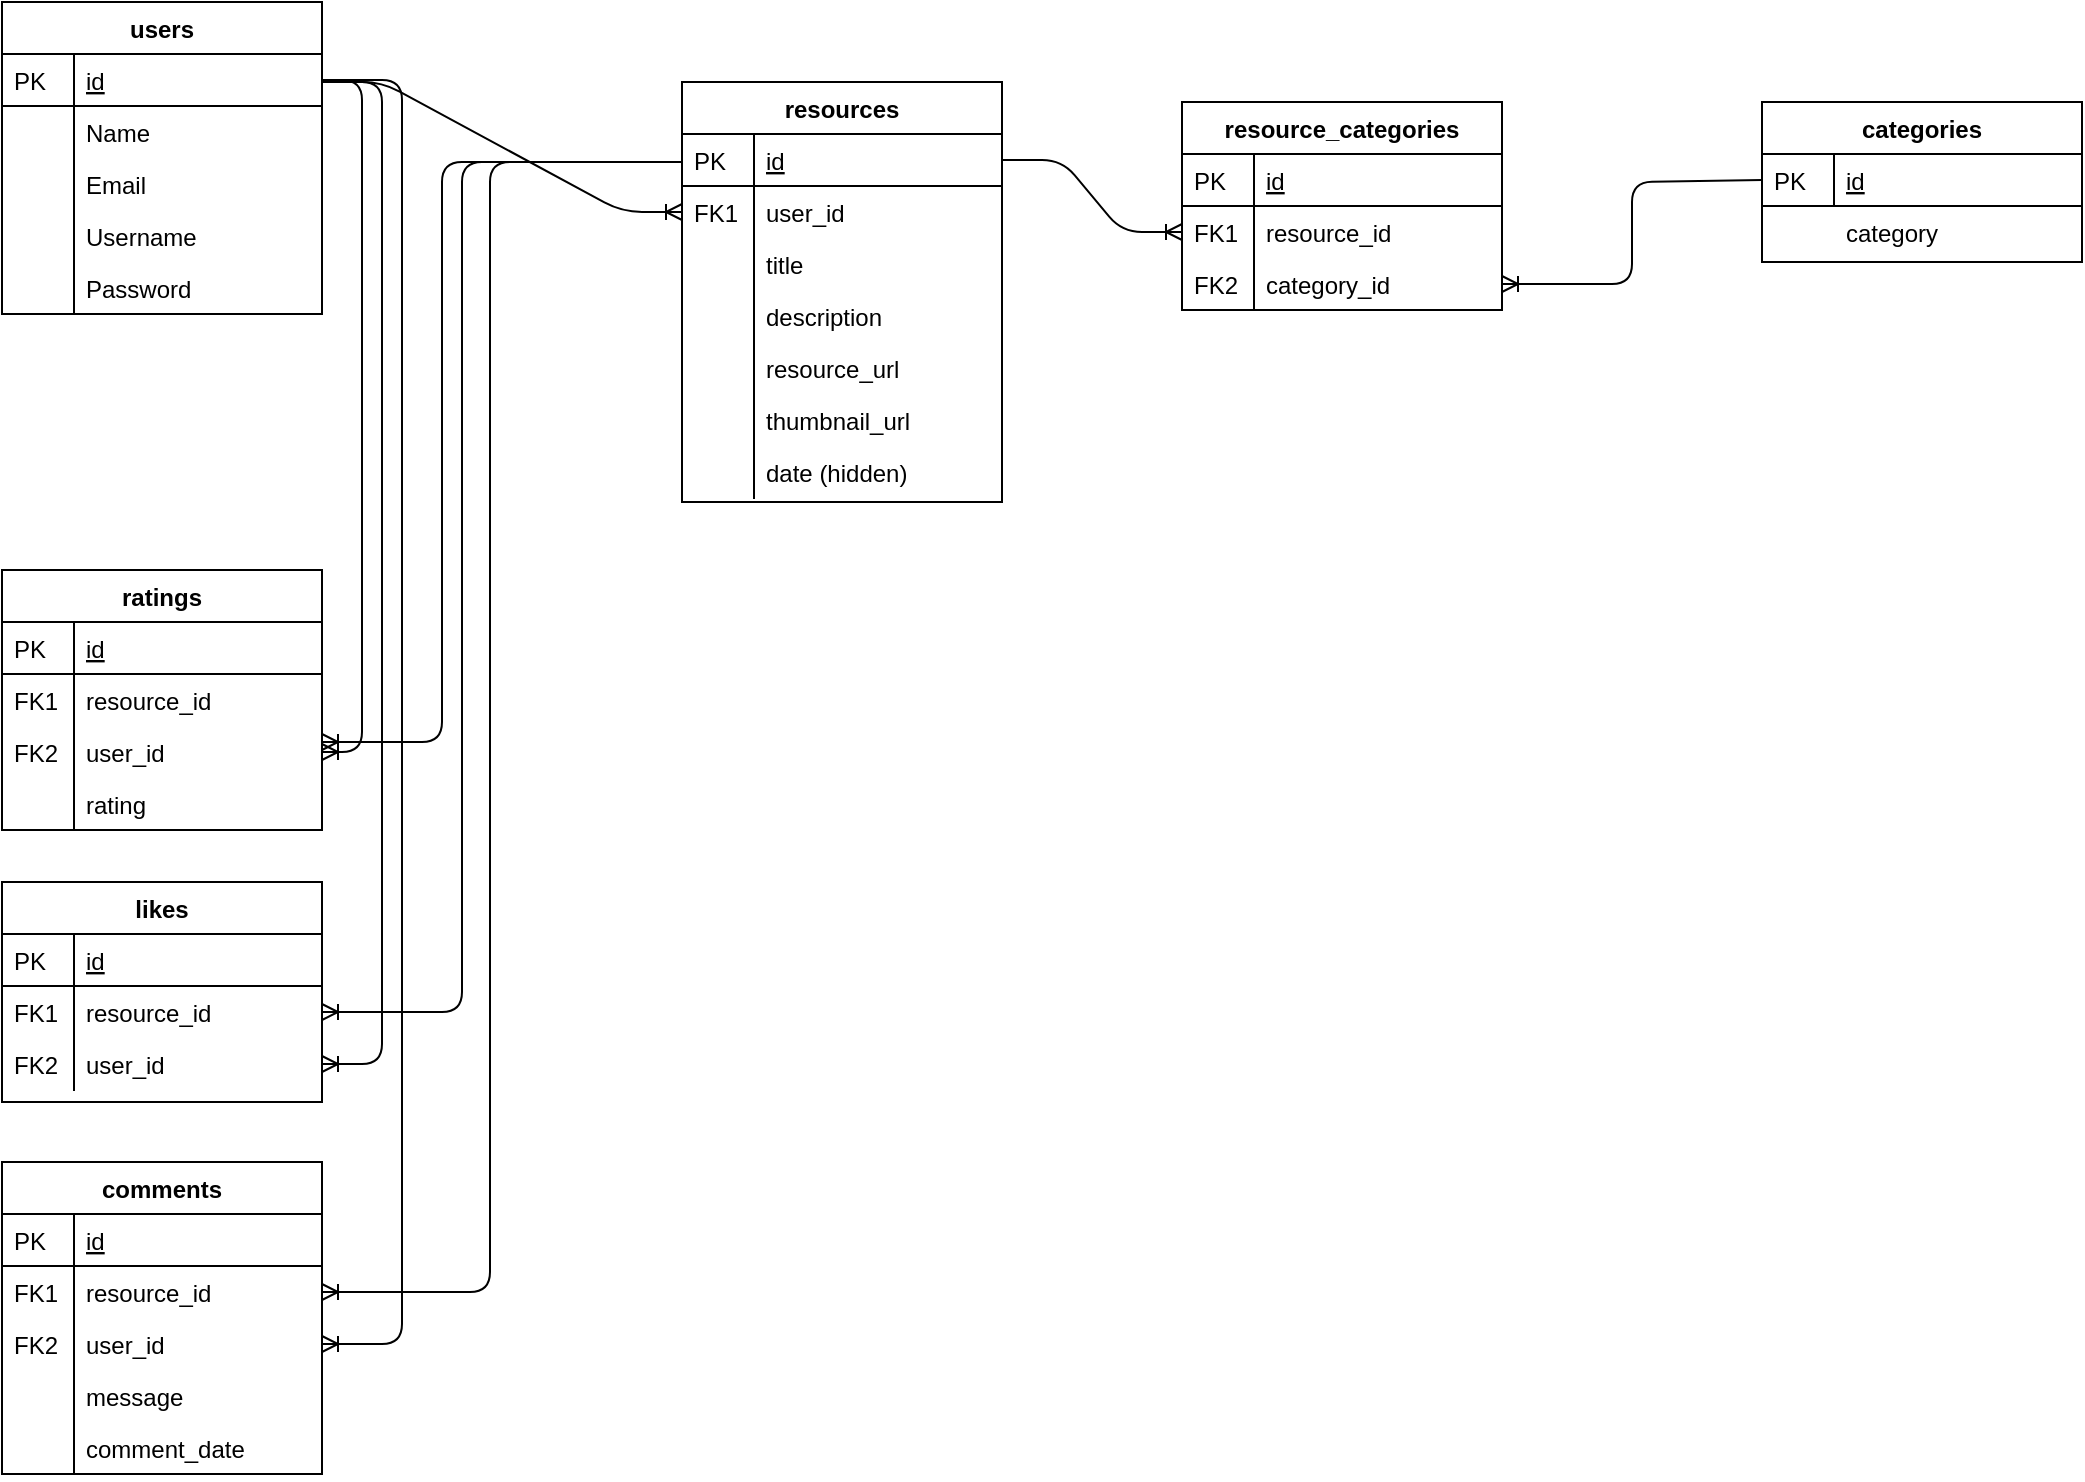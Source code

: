 <mxfile version="12.6.6" type="device"><diagram id="C5RBs43oDa-KdzZeNtuy" name="Page-1"><mxGraphModel dx="694" dy="739" grid="1" gridSize="10" guides="1" tooltips="1" connect="1" arrows="1" fold="1" page="1" pageScale="1" pageWidth="827" pageHeight="1169" math="0" shadow="0"><root><mxCell id="WIyWlLk6GJQsqaUBKTNV-0"/><mxCell id="WIyWlLk6GJQsqaUBKTNV-1" parent="WIyWlLk6GJQsqaUBKTNV-0"/><mxCell id="zkfFHV4jXpPFQw0GAbJ--51" value="users" style="swimlane;fontStyle=1;childLayout=stackLayout;horizontal=1;startSize=26;horizontalStack=0;resizeParent=1;resizeLast=0;collapsible=1;marginBottom=0;rounded=0;shadow=0;strokeWidth=1;" parent="WIyWlLk6GJQsqaUBKTNV-1" vertex="1"><mxGeometry x="160" y="120" width="160" height="156" as="geometry"><mxRectangle x="20" y="80" width="160" height="26" as="alternateBounds"/></mxGeometry></mxCell><mxCell id="zkfFHV4jXpPFQw0GAbJ--52" value="id" style="shape=partialRectangle;top=0;left=0;right=0;bottom=1;align=left;verticalAlign=top;fillColor=none;spacingLeft=40;spacingRight=4;overflow=hidden;rotatable=0;points=[[0,0.5],[1,0.5]];portConstraint=eastwest;dropTarget=0;rounded=0;shadow=0;strokeWidth=1;fontStyle=4" parent="zkfFHV4jXpPFQw0GAbJ--51" vertex="1"><mxGeometry y="26" width="160" height="26" as="geometry"/></mxCell><mxCell id="zkfFHV4jXpPFQw0GAbJ--53" value="PK" style="shape=partialRectangle;top=0;left=0;bottom=0;fillColor=none;align=left;verticalAlign=top;spacingLeft=4;spacingRight=4;overflow=hidden;rotatable=0;points=[];portConstraint=eastwest;part=1;" parent="zkfFHV4jXpPFQw0GAbJ--52" vertex="1" connectable="0"><mxGeometry width="36" height="26" as="geometry"/></mxCell><mxCell id="zkfFHV4jXpPFQw0GAbJ--54" value="Name" style="shape=partialRectangle;top=0;left=0;right=0;bottom=0;align=left;verticalAlign=top;fillColor=none;spacingLeft=40;spacingRight=4;overflow=hidden;rotatable=0;points=[[0,0.5],[1,0.5]];portConstraint=eastwest;dropTarget=0;rounded=0;shadow=0;strokeWidth=1;" parent="zkfFHV4jXpPFQw0GAbJ--51" vertex="1"><mxGeometry y="52" width="160" height="26" as="geometry"/></mxCell><mxCell id="zkfFHV4jXpPFQw0GAbJ--55" value="" style="shape=partialRectangle;top=0;left=0;bottom=0;fillColor=none;align=left;verticalAlign=top;spacingLeft=4;spacingRight=4;overflow=hidden;rotatable=0;points=[];portConstraint=eastwest;part=1;" parent="zkfFHV4jXpPFQw0GAbJ--54" vertex="1" connectable="0"><mxGeometry width="36" height="26" as="geometry"/></mxCell><mxCell id="nQntq1ov2taA0hsKh0HQ-25" value="Email&#10;" style="shape=partialRectangle;top=0;left=0;right=0;bottom=0;align=left;verticalAlign=top;fillColor=none;spacingLeft=40;spacingRight=4;overflow=hidden;rotatable=0;points=[[0,0.5],[1,0.5]];portConstraint=eastwest;dropTarget=0;rounded=0;shadow=0;strokeWidth=1;" vertex="1" parent="zkfFHV4jXpPFQw0GAbJ--51"><mxGeometry y="78" width="160" height="26" as="geometry"/></mxCell><mxCell id="nQntq1ov2taA0hsKh0HQ-26" value="" style="shape=partialRectangle;top=0;left=0;bottom=0;fillColor=none;align=left;verticalAlign=top;spacingLeft=4;spacingRight=4;overflow=hidden;rotatable=0;points=[];portConstraint=eastwest;part=1;" vertex="1" connectable="0" parent="nQntq1ov2taA0hsKh0HQ-25"><mxGeometry width="36" height="26" as="geometry"/></mxCell><mxCell id="nQntq1ov2taA0hsKh0HQ-21" value="Username&#10;" style="shape=partialRectangle;top=0;left=0;right=0;bottom=0;align=left;verticalAlign=top;fillColor=none;spacingLeft=40;spacingRight=4;overflow=hidden;rotatable=0;points=[[0,0.5],[1,0.5]];portConstraint=eastwest;dropTarget=0;rounded=0;shadow=0;strokeWidth=1;" vertex="1" parent="zkfFHV4jXpPFQw0GAbJ--51"><mxGeometry y="104" width="160" height="26" as="geometry"/></mxCell><mxCell id="nQntq1ov2taA0hsKh0HQ-22" value="" style="shape=partialRectangle;top=0;left=0;bottom=0;fillColor=none;align=left;verticalAlign=top;spacingLeft=4;spacingRight=4;overflow=hidden;rotatable=0;points=[];portConstraint=eastwest;part=1;" vertex="1" connectable="0" parent="nQntq1ov2taA0hsKh0HQ-21"><mxGeometry width="36" height="26" as="geometry"/></mxCell><mxCell id="nQntq1ov2taA0hsKh0HQ-23" value="Password&#10;" style="shape=partialRectangle;top=0;left=0;right=0;bottom=0;align=left;verticalAlign=top;fillColor=none;spacingLeft=40;spacingRight=4;overflow=hidden;rotatable=0;points=[[0,0.5],[1,0.5]];portConstraint=eastwest;dropTarget=0;rounded=0;shadow=0;strokeWidth=1;" vertex="1" parent="zkfFHV4jXpPFQw0GAbJ--51"><mxGeometry y="130" width="160" height="26" as="geometry"/></mxCell><mxCell id="nQntq1ov2taA0hsKh0HQ-24" value="" style="shape=partialRectangle;top=0;left=0;bottom=0;fillColor=none;align=left;verticalAlign=top;spacingLeft=4;spacingRight=4;overflow=hidden;rotatable=0;points=[];portConstraint=eastwest;part=1;" vertex="1" connectable="0" parent="nQntq1ov2taA0hsKh0HQ-23"><mxGeometry width="36" height="26" as="geometry"/></mxCell><mxCell id="zkfFHV4jXpPFQw0GAbJ--64" value="likes" style="swimlane;fontStyle=1;childLayout=stackLayout;horizontal=1;startSize=26;horizontalStack=0;resizeParent=1;resizeLast=0;collapsible=1;marginBottom=0;rounded=0;shadow=0;strokeWidth=1;" parent="WIyWlLk6GJQsqaUBKTNV-1" vertex="1"><mxGeometry x="160" y="560" width="160" height="110" as="geometry"><mxRectangle x="260" y="270" width="160" height="26" as="alternateBounds"/></mxGeometry></mxCell><mxCell id="zkfFHV4jXpPFQw0GAbJ--65" value="id" style="shape=partialRectangle;top=0;left=0;right=0;bottom=1;align=left;verticalAlign=top;fillColor=none;spacingLeft=40;spacingRight=4;overflow=hidden;rotatable=0;points=[[0,0.5],[1,0.5]];portConstraint=eastwest;dropTarget=0;rounded=0;shadow=0;strokeWidth=1;fontStyle=4" parent="zkfFHV4jXpPFQw0GAbJ--64" vertex="1"><mxGeometry y="26" width="160" height="26" as="geometry"/></mxCell><mxCell id="zkfFHV4jXpPFQw0GAbJ--66" value="PK" style="shape=partialRectangle;top=0;left=0;bottom=0;fillColor=none;align=left;verticalAlign=top;spacingLeft=4;spacingRight=4;overflow=hidden;rotatable=0;points=[];portConstraint=eastwest;part=1;" parent="zkfFHV4jXpPFQw0GAbJ--65" vertex="1" connectable="0"><mxGeometry width="36" height="26" as="geometry"/></mxCell><mxCell id="zkfFHV4jXpPFQw0GAbJ--67" value="resource_id&#10;" style="shape=partialRectangle;top=0;left=0;right=0;bottom=0;align=left;verticalAlign=top;fillColor=none;spacingLeft=40;spacingRight=4;overflow=hidden;rotatable=0;points=[[0,0.5],[1,0.5]];portConstraint=eastwest;dropTarget=0;rounded=0;shadow=0;strokeWidth=1;" parent="zkfFHV4jXpPFQw0GAbJ--64" vertex="1"><mxGeometry y="52" width="160" height="26" as="geometry"/></mxCell><mxCell id="zkfFHV4jXpPFQw0GAbJ--68" value="FK1" style="shape=partialRectangle;top=0;left=0;bottom=0;fillColor=none;align=left;verticalAlign=top;spacingLeft=4;spacingRight=4;overflow=hidden;rotatable=0;points=[];portConstraint=eastwest;part=1;" parent="zkfFHV4jXpPFQw0GAbJ--67" vertex="1" connectable="0"><mxGeometry width="36" height="26" as="geometry"/></mxCell><mxCell id="nQntq1ov2taA0hsKh0HQ-53" value="user_id&#10;" style="shape=partialRectangle;top=0;left=0;right=0;bottom=0;align=left;verticalAlign=top;fillColor=none;spacingLeft=40;spacingRight=4;overflow=hidden;rotatable=0;points=[[0,0.5],[1,0.5]];portConstraint=eastwest;dropTarget=0;rounded=0;shadow=0;strokeWidth=1;" vertex="1" parent="zkfFHV4jXpPFQw0GAbJ--64"><mxGeometry y="78" width="160" height="26" as="geometry"/></mxCell><mxCell id="nQntq1ov2taA0hsKh0HQ-54" value="FK2" style="shape=partialRectangle;top=0;left=0;bottom=0;fillColor=none;align=left;verticalAlign=top;spacingLeft=4;spacingRight=4;overflow=hidden;rotatable=0;points=[];portConstraint=eastwest;part=1;" vertex="1" connectable="0" parent="nQntq1ov2taA0hsKh0HQ-53"><mxGeometry width="36" height="26" as="geometry"/></mxCell><mxCell id="nQntq1ov2taA0hsKh0HQ-0" value="resources" style="swimlane;fontStyle=1;childLayout=stackLayout;horizontal=1;startSize=26;horizontalStack=0;resizeParent=1;resizeLast=0;collapsible=1;marginBottom=0;rounded=0;shadow=0;strokeWidth=1;" vertex="1" parent="WIyWlLk6GJQsqaUBKTNV-1"><mxGeometry x="500" y="160" width="160" height="210" as="geometry"><mxRectangle x="260" y="270" width="160" height="26" as="alternateBounds"/></mxGeometry></mxCell><mxCell id="nQntq1ov2taA0hsKh0HQ-1" value="id&#10;" style="shape=partialRectangle;top=0;left=0;right=0;bottom=1;align=left;verticalAlign=top;fillColor=none;spacingLeft=40;spacingRight=4;overflow=hidden;rotatable=0;points=[[0,0.5],[1,0.5]];portConstraint=eastwest;dropTarget=0;rounded=0;shadow=0;strokeWidth=1;fontStyle=4" vertex="1" parent="nQntq1ov2taA0hsKh0HQ-0"><mxGeometry y="26" width="160" height="26" as="geometry"/></mxCell><mxCell id="nQntq1ov2taA0hsKh0HQ-2" value="PK" style="shape=partialRectangle;top=0;left=0;bottom=0;fillColor=none;align=left;verticalAlign=top;spacingLeft=4;spacingRight=4;overflow=hidden;rotatable=0;points=[];portConstraint=eastwest;part=1;" vertex="1" connectable="0" parent="nQntq1ov2taA0hsKh0HQ-1"><mxGeometry width="36" height="26" as="geometry"/></mxCell><mxCell id="nQntq1ov2taA0hsKh0HQ-3" value="user_id&#10;&#10;" style="shape=partialRectangle;top=0;left=0;right=0;bottom=0;align=left;verticalAlign=top;fillColor=none;spacingLeft=40;spacingRight=4;overflow=hidden;rotatable=0;points=[[0,0.5],[1,0.5]];portConstraint=eastwest;dropTarget=0;rounded=0;shadow=0;strokeWidth=1;" vertex="1" parent="nQntq1ov2taA0hsKh0HQ-0"><mxGeometry y="52" width="160" height="26" as="geometry"/></mxCell><mxCell id="nQntq1ov2taA0hsKh0HQ-4" value="FK1" style="shape=partialRectangle;top=0;left=0;bottom=0;fillColor=none;align=left;verticalAlign=top;spacingLeft=4;spacingRight=4;overflow=hidden;rotatable=0;points=[];portConstraint=eastwest;part=1;" vertex="1" connectable="0" parent="nQntq1ov2taA0hsKh0HQ-3"><mxGeometry width="36" height="26" as="geometry"/></mxCell><mxCell id="nQntq1ov2taA0hsKh0HQ-5" value="title" style="shape=partialRectangle;top=0;left=0;right=0;bottom=0;align=left;verticalAlign=top;fillColor=none;spacingLeft=40;spacingRight=4;overflow=hidden;rotatable=0;points=[[0,0.5],[1,0.5]];portConstraint=eastwest;dropTarget=0;rounded=0;shadow=0;strokeWidth=1;" vertex="1" parent="nQntq1ov2taA0hsKh0HQ-0"><mxGeometry y="78" width="160" height="26" as="geometry"/></mxCell><mxCell id="nQntq1ov2taA0hsKh0HQ-6" value="" style="shape=partialRectangle;top=0;left=0;bottom=0;fillColor=none;align=left;verticalAlign=top;spacingLeft=4;spacingRight=4;overflow=hidden;rotatable=0;points=[];portConstraint=eastwest;part=1;" vertex="1" connectable="0" parent="nQntq1ov2taA0hsKh0HQ-5"><mxGeometry width="36" height="26" as="geometry"/></mxCell><mxCell id="nQntq1ov2taA0hsKh0HQ-51" value="description" style="shape=partialRectangle;top=0;left=0;right=0;bottom=0;align=left;verticalAlign=top;fillColor=none;spacingLeft=40;spacingRight=4;overflow=hidden;rotatable=0;points=[[0,0.5],[1,0.5]];portConstraint=eastwest;dropTarget=0;rounded=0;shadow=0;strokeWidth=1;" vertex="1" parent="nQntq1ov2taA0hsKh0HQ-0"><mxGeometry y="104" width="160" height="26" as="geometry"/></mxCell><mxCell id="nQntq1ov2taA0hsKh0HQ-52" value="" style="shape=partialRectangle;top=0;left=0;bottom=0;fillColor=none;align=left;verticalAlign=top;spacingLeft=4;spacingRight=4;overflow=hidden;rotatable=0;points=[];portConstraint=eastwest;part=1;" vertex="1" connectable="0" parent="nQntq1ov2taA0hsKh0HQ-51"><mxGeometry width="36" height="26" as="geometry"/></mxCell><mxCell id="nQntq1ov2taA0hsKh0HQ-41" value="resource_url" style="shape=partialRectangle;top=0;left=0;right=0;bottom=0;align=left;verticalAlign=top;fillColor=none;spacingLeft=40;spacingRight=4;overflow=hidden;rotatable=0;points=[[0,0.5],[1,0.5]];portConstraint=eastwest;dropTarget=0;rounded=0;shadow=0;strokeWidth=1;" vertex="1" parent="nQntq1ov2taA0hsKh0HQ-0"><mxGeometry y="130" width="160" height="26" as="geometry"/></mxCell><mxCell id="nQntq1ov2taA0hsKh0HQ-42" value="" style="shape=partialRectangle;top=0;left=0;bottom=0;fillColor=none;align=left;verticalAlign=top;spacingLeft=4;spacingRight=4;overflow=hidden;rotatable=0;points=[];portConstraint=eastwest;part=1;" vertex="1" connectable="0" parent="nQntq1ov2taA0hsKh0HQ-41"><mxGeometry width="36" height="26" as="geometry"/></mxCell><mxCell id="nQntq1ov2taA0hsKh0HQ-43" value="thumbnail_url&#10;" style="shape=partialRectangle;top=0;left=0;right=0;bottom=0;align=left;verticalAlign=top;fillColor=none;spacingLeft=40;spacingRight=4;overflow=hidden;rotatable=0;points=[[0,0.5],[1,0.5]];portConstraint=eastwest;dropTarget=0;rounded=0;shadow=0;strokeWidth=1;" vertex="1" parent="nQntq1ov2taA0hsKh0HQ-0"><mxGeometry y="156" width="160" height="26" as="geometry"/></mxCell><mxCell id="nQntq1ov2taA0hsKh0HQ-44" value="" style="shape=partialRectangle;top=0;left=0;bottom=0;fillColor=none;align=left;verticalAlign=top;spacingLeft=4;spacingRight=4;overflow=hidden;rotatable=0;points=[];portConstraint=eastwest;part=1;" vertex="1" connectable="0" parent="nQntq1ov2taA0hsKh0HQ-43"><mxGeometry width="36" height="26" as="geometry"/></mxCell><mxCell id="nQntq1ov2taA0hsKh0HQ-110" value="date (hidden)" style="shape=partialRectangle;top=0;left=0;right=0;bottom=0;align=left;verticalAlign=top;fillColor=none;spacingLeft=40;spacingRight=4;overflow=hidden;rotatable=0;points=[[0,0.5],[1,0.5]];portConstraint=eastwest;dropTarget=0;rounded=0;shadow=0;strokeWidth=1;" vertex="1" parent="nQntq1ov2taA0hsKh0HQ-0"><mxGeometry y="182" width="160" height="26" as="geometry"/></mxCell><mxCell id="nQntq1ov2taA0hsKh0HQ-111" value="" style="shape=partialRectangle;top=0;left=0;bottom=0;fillColor=none;align=left;verticalAlign=top;spacingLeft=4;spacingRight=4;overflow=hidden;rotatable=0;points=[];portConstraint=eastwest;part=1;" vertex="1" connectable="0" parent="nQntq1ov2taA0hsKh0HQ-110"><mxGeometry width="36" height="26" as="geometry"/></mxCell><mxCell id="nQntq1ov2taA0hsKh0HQ-7" value="comments" style="swimlane;fontStyle=1;childLayout=stackLayout;horizontal=1;startSize=26;horizontalStack=0;resizeParent=1;resizeLast=0;collapsible=1;marginBottom=0;rounded=0;shadow=0;strokeWidth=1;" vertex="1" parent="WIyWlLk6GJQsqaUBKTNV-1"><mxGeometry x="160" y="700" width="160" height="156" as="geometry"><mxRectangle x="260" y="270" width="160" height="26" as="alternateBounds"/></mxGeometry></mxCell><mxCell id="nQntq1ov2taA0hsKh0HQ-8" value="id" style="shape=partialRectangle;top=0;left=0;right=0;bottom=1;align=left;verticalAlign=top;fillColor=none;spacingLeft=40;spacingRight=4;overflow=hidden;rotatable=0;points=[[0,0.5],[1,0.5]];portConstraint=eastwest;dropTarget=0;rounded=0;shadow=0;strokeWidth=1;fontStyle=4" vertex="1" parent="nQntq1ov2taA0hsKh0HQ-7"><mxGeometry y="26" width="160" height="26" as="geometry"/></mxCell><mxCell id="nQntq1ov2taA0hsKh0HQ-9" value="PK" style="shape=partialRectangle;top=0;left=0;bottom=0;fillColor=none;align=left;verticalAlign=top;spacingLeft=4;spacingRight=4;overflow=hidden;rotatable=0;points=[];portConstraint=eastwest;part=1;" vertex="1" connectable="0" parent="nQntq1ov2taA0hsKh0HQ-8"><mxGeometry width="36" height="26" as="geometry"/></mxCell><mxCell id="nQntq1ov2taA0hsKh0HQ-10" value="resource_id&#10;" style="shape=partialRectangle;top=0;left=0;right=0;bottom=0;align=left;verticalAlign=top;fillColor=none;spacingLeft=40;spacingRight=4;overflow=hidden;rotatable=0;points=[[0,0.5],[1,0.5]];portConstraint=eastwest;dropTarget=0;rounded=0;shadow=0;strokeWidth=1;" vertex="1" parent="nQntq1ov2taA0hsKh0HQ-7"><mxGeometry y="52" width="160" height="26" as="geometry"/></mxCell><mxCell id="nQntq1ov2taA0hsKh0HQ-11" value="FK1" style="shape=partialRectangle;top=0;left=0;bottom=0;fillColor=none;align=left;verticalAlign=top;spacingLeft=4;spacingRight=4;overflow=hidden;rotatable=0;points=[];portConstraint=eastwest;part=1;" vertex="1" connectable="0" parent="nQntq1ov2taA0hsKh0HQ-10"><mxGeometry width="36" height="26" as="geometry"/></mxCell><mxCell id="nQntq1ov2taA0hsKh0HQ-12" value="user_id&#10;" style="shape=partialRectangle;top=0;left=0;right=0;bottom=0;align=left;verticalAlign=top;fillColor=none;spacingLeft=40;spacingRight=4;overflow=hidden;rotatable=0;points=[[0,0.5],[1,0.5]];portConstraint=eastwest;dropTarget=0;rounded=0;shadow=0;strokeWidth=1;" vertex="1" parent="nQntq1ov2taA0hsKh0HQ-7"><mxGeometry y="78" width="160" height="26" as="geometry"/></mxCell><mxCell id="nQntq1ov2taA0hsKh0HQ-13" value="FK2" style="shape=partialRectangle;top=0;left=0;bottom=0;fillColor=none;align=left;verticalAlign=top;spacingLeft=4;spacingRight=4;overflow=hidden;rotatable=0;points=[];portConstraint=eastwest;part=1;" vertex="1" connectable="0" parent="nQntq1ov2taA0hsKh0HQ-12"><mxGeometry width="36" height="26" as="geometry"/></mxCell><mxCell id="nQntq1ov2taA0hsKh0HQ-67" value="message" style="shape=partialRectangle;top=0;left=0;right=0;bottom=0;align=left;verticalAlign=top;fillColor=none;spacingLeft=40;spacingRight=4;overflow=hidden;rotatable=0;points=[[0,0.5],[1,0.5]];portConstraint=eastwest;dropTarget=0;rounded=0;shadow=0;strokeWidth=1;" vertex="1" parent="nQntq1ov2taA0hsKh0HQ-7"><mxGeometry y="104" width="160" height="26" as="geometry"/></mxCell><mxCell id="nQntq1ov2taA0hsKh0HQ-68" value="" style="shape=partialRectangle;top=0;left=0;bottom=0;fillColor=none;align=left;verticalAlign=top;spacingLeft=4;spacingRight=4;overflow=hidden;rotatable=0;points=[];portConstraint=eastwest;part=1;" vertex="1" connectable="0" parent="nQntq1ov2taA0hsKh0HQ-67"><mxGeometry width="36" height="26" as="geometry"/></mxCell><mxCell id="nQntq1ov2taA0hsKh0HQ-80" value="comment_date" style="shape=partialRectangle;top=0;left=0;right=0;bottom=0;align=left;verticalAlign=top;fillColor=none;spacingLeft=40;spacingRight=4;overflow=hidden;rotatable=0;points=[[0,0.5],[1,0.5]];portConstraint=eastwest;dropTarget=0;rounded=0;shadow=0;strokeWidth=1;" vertex="1" parent="nQntq1ov2taA0hsKh0HQ-7"><mxGeometry y="130" width="160" height="26" as="geometry"/></mxCell><mxCell id="nQntq1ov2taA0hsKh0HQ-81" value="" style="shape=partialRectangle;top=0;left=0;bottom=0;fillColor=none;align=left;verticalAlign=top;spacingLeft=4;spacingRight=4;overflow=hidden;rotatable=0;points=[];portConstraint=eastwest;part=1;" vertex="1" connectable="0" parent="nQntq1ov2taA0hsKh0HQ-80"><mxGeometry width="36" height="26" as="geometry"/></mxCell><mxCell id="nQntq1ov2taA0hsKh0HQ-14" value="ratings" style="swimlane;fontStyle=1;childLayout=stackLayout;horizontal=1;startSize=26;horizontalStack=0;resizeParent=1;resizeLast=0;collapsible=1;marginBottom=0;rounded=0;shadow=0;strokeWidth=1;" vertex="1" parent="WIyWlLk6GJQsqaUBKTNV-1"><mxGeometry x="160" y="404" width="160" height="130" as="geometry"><mxRectangle x="260" y="270" width="160" height="26" as="alternateBounds"/></mxGeometry></mxCell><mxCell id="nQntq1ov2taA0hsKh0HQ-15" value="id" style="shape=partialRectangle;top=0;left=0;right=0;bottom=1;align=left;verticalAlign=top;fillColor=none;spacingLeft=40;spacingRight=4;overflow=hidden;rotatable=0;points=[[0,0.5],[1,0.5]];portConstraint=eastwest;dropTarget=0;rounded=0;shadow=0;strokeWidth=1;fontStyle=4" vertex="1" parent="nQntq1ov2taA0hsKh0HQ-14"><mxGeometry y="26" width="160" height="26" as="geometry"/></mxCell><mxCell id="nQntq1ov2taA0hsKh0HQ-16" value="PK" style="shape=partialRectangle;top=0;left=0;bottom=0;fillColor=none;align=left;verticalAlign=top;spacingLeft=4;spacingRight=4;overflow=hidden;rotatable=0;points=[];portConstraint=eastwest;part=1;" vertex="1" connectable="0" parent="nQntq1ov2taA0hsKh0HQ-15"><mxGeometry width="36" height="26" as="geometry"/></mxCell><mxCell id="nQntq1ov2taA0hsKh0HQ-19" value="resource_id" style="shape=partialRectangle;top=0;left=0;right=0;bottom=0;align=left;verticalAlign=top;fillColor=none;spacingLeft=40;spacingRight=4;overflow=hidden;rotatable=0;points=[[0,0.5],[1,0.5]];portConstraint=eastwest;dropTarget=0;rounded=0;shadow=0;strokeWidth=1;" vertex="1" parent="nQntq1ov2taA0hsKh0HQ-14"><mxGeometry y="52" width="160" height="26" as="geometry"/></mxCell><mxCell id="nQntq1ov2taA0hsKh0HQ-20" value="FK1" style="shape=partialRectangle;top=0;left=0;bottom=0;fillColor=none;align=left;verticalAlign=top;spacingLeft=4;spacingRight=4;overflow=hidden;rotatable=0;points=[];portConstraint=eastwest;part=1;" vertex="1" connectable="0" parent="nQntq1ov2taA0hsKh0HQ-19"><mxGeometry width="36" height="26" as="geometry"/></mxCell><mxCell id="nQntq1ov2taA0hsKh0HQ-17" value="user_id&#10;&#10;" style="shape=partialRectangle;top=0;left=0;right=0;bottom=0;align=left;verticalAlign=top;fillColor=none;spacingLeft=40;spacingRight=4;overflow=hidden;rotatable=0;points=[[0,0.5],[1,0.5]];portConstraint=eastwest;dropTarget=0;rounded=0;shadow=0;strokeWidth=1;" vertex="1" parent="nQntq1ov2taA0hsKh0HQ-14"><mxGeometry y="78" width="160" height="26" as="geometry"/></mxCell><mxCell id="nQntq1ov2taA0hsKh0HQ-18" value="FK2" style="shape=partialRectangle;top=0;left=0;bottom=0;fillColor=none;align=left;verticalAlign=top;spacingLeft=4;spacingRight=4;overflow=hidden;rotatable=0;points=[];portConstraint=eastwest;part=1;" vertex="1" connectable="0" parent="nQntq1ov2taA0hsKh0HQ-17"><mxGeometry width="36" height="26" as="geometry"/></mxCell><mxCell id="nQntq1ov2taA0hsKh0HQ-65" value="rating" style="shape=partialRectangle;top=0;left=0;right=0;bottom=0;align=left;verticalAlign=top;fillColor=none;spacingLeft=40;spacingRight=4;overflow=hidden;rotatable=0;points=[[0,0.5],[1,0.5]];portConstraint=eastwest;dropTarget=0;rounded=0;shadow=0;strokeWidth=1;" vertex="1" parent="nQntq1ov2taA0hsKh0HQ-14"><mxGeometry y="104" width="160" height="26" as="geometry"/></mxCell><mxCell id="nQntq1ov2taA0hsKh0HQ-66" value="" style="shape=partialRectangle;top=0;left=0;bottom=0;fillColor=none;align=left;verticalAlign=top;spacingLeft=4;spacingRight=4;overflow=hidden;rotatable=0;points=[];portConstraint=eastwest;part=1;" vertex="1" connectable="0" parent="nQntq1ov2taA0hsKh0HQ-65"><mxGeometry width="36" height="26" as="geometry"/></mxCell><mxCell id="nQntq1ov2taA0hsKh0HQ-69" value="" style="edgeStyle=entityRelationEdgeStyle;fontSize=12;html=1;endArrow=ERoneToMany;entryX=0;entryY=0.5;entryDx=0;entryDy=0;" edge="1" parent="WIyWlLk6GJQsqaUBKTNV-1" target="nQntq1ov2taA0hsKh0HQ-3"><mxGeometry width="100" height="100" relative="1" as="geometry"><mxPoint x="320" y="160" as="sourcePoint"/><mxPoint x="420" y="60" as="targetPoint"/></mxGeometry></mxCell><mxCell id="nQntq1ov2taA0hsKh0HQ-71" value="" style="edgeStyle=orthogonalEdgeStyle;fontSize=12;html=1;endArrow=ERoneToMany;exitX=1;exitY=0.5;exitDx=0;exitDy=0;" edge="1" parent="WIyWlLk6GJQsqaUBKTNV-1" source="zkfFHV4jXpPFQw0GAbJ--52"><mxGeometry width="100" height="100" relative="1" as="geometry"><mxPoint x="330" y="461" as="sourcePoint"/><mxPoint x="320" y="495" as="targetPoint"/><Array as="points"><mxPoint x="340" y="159"/><mxPoint x="340" y="495"/></Array></mxGeometry></mxCell><mxCell id="nQntq1ov2taA0hsKh0HQ-72" value="" style="edgeStyle=orthogonalEdgeStyle;fontSize=12;html=1;endArrow=ERoneToMany;exitX=1;exitY=0.5;exitDx=0;exitDy=0;entryX=1;entryY=0.5;entryDx=0;entryDy=0;" edge="1" parent="WIyWlLk6GJQsqaUBKTNV-1" target="nQntq1ov2taA0hsKh0HQ-53"><mxGeometry width="100" height="100" relative="1" as="geometry"><mxPoint x="320" y="160" as="sourcePoint"/><mxPoint x="320" y="470" as="targetPoint"/><Array as="points"><mxPoint x="350" y="160"/><mxPoint x="350" y="651"/></Array></mxGeometry></mxCell><mxCell id="nQntq1ov2taA0hsKh0HQ-74" value="" style="edgeStyle=orthogonalEdgeStyle;fontSize=12;html=1;endArrow=ERoneToMany;exitX=1;exitY=0.5;exitDx=0;exitDy=0;entryX=1;entryY=0.5;entryDx=0;entryDy=0;" edge="1" parent="WIyWlLk6GJQsqaUBKTNV-1" source="zkfFHV4jXpPFQw0GAbJ--52" target="nQntq1ov2taA0hsKh0HQ-12"><mxGeometry width="100" height="100" relative="1" as="geometry"><mxPoint x="320" y="290" as="sourcePoint"/><mxPoint x="320" y="781" as="targetPoint"/><Array as="points"><mxPoint x="360" y="159"/><mxPoint x="360" y="791"/></Array></mxGeometry></mxCell><mxCell id="nQntq1ov2taA0hsKh0HQ-77" value="" style="edgeStyle=orthogonalEdgeStyle;fontSize=12;html=1;endArrow=ERoneToMany;exitX=0;exitY=0.5;exitDx=0;exitDy=0;" edge="1" parent="WIyWlLk6GJQsqaUBKTNV-1"><mxGeometry width="100" height="100" relative="1" as="geometry"><mxPoint x="500" y="200" as="sourcePoint"/><mxPoint x="320" y="490" as="targetPoint"/><Array as="points"><mxPoint x="380" y="200"/><mxPoint x="380" y="490"/><mxPoint x="320" y="490"/></Array></mxGeometry></mxCell><mxCell id="nQntq1ov2taA0hsKh0HQ-78" value="" style="edgeStyle=orthogonalEdgeStyle;fontSize=12;html=1;endArrow=ERoneToMany;entryX=1;entryY=0.5;entryDx=0;entryDy=0;" edge="1" parent="WIyWlLk6GJQsqaUBKTNV-1" target="zkfFHV4jXpPFQw0GAbJ--67"><mxGeometry width="100" height="100" relative="1" as="geometry"><mxPoint x="500" y="200" as="sourcePoint"/><mxPoint x="330" y="505" as="targetPoint"/><Array as="points"><mxPoint x="390" y="200"/><mxPoint x="390" y="625"/></Array></mxGeometry></mxCell><mxCell id="nQntq1ov2taA0hsKh0HQ-79" value="" style="edgeStyle=orthogonalEdgeStyle;fontSize=12;html=1;endArrow=ERoneToMany;entryX=1;entryY=0.5;entryDx=0;entryDy=0;" edge="1" parent="WIyWlLk6GJQsqaUBKTNV-1" target="nQntq1ov2taA0hsKh0HQ-10"><mxGeometry width="100" height="100" relative="1" as="geometry"><mxPoint x="500" y="200" as="sourcePoint"/><mxPoint x="333.5" y="625" as="targetPoint"/><Array as="points"><mxPoint x="404" y="200"/><mxPoint x="404" y="765"/></Array></mxGeometry></mxCell><mxCell id="nQntq1ov2taA0hsKh0HQ-82" value="resource_categories" style="swimlane;fontStyle=1;childLayout=stackLayout;horizontal=1;startSize=26;horizontalStack=0;resizeParent=1;resizeLast=0;collapsible=1;marginBottom=0;rounded=0;shadow=0;strokeWidth=1;" vertex="1" parent="WIyWlLk6GJQsqaUBKTNV-1"><mxGeometry x="750" y="170" width="160" height="104" as="geometry"><mxRectangle x="260" y="270" width="160" height="26" as="alternateBounds"/></mxGeometry></mxCell><mxCell id="nQntq1ov2taA0hsKh0HQ-83" value="id" style="shape=partialRectangle;top=0;left=0;right=0;bottom=1;align=left;verticalAlign=top;fillColor=none;spacingLeft=40;spacingRight=4;overflow=hidden;rotatable=0;points=[[0,0.5],[1,0.5]];portConstraint=eastwest;dropTarget=0;rounded=0;shadow=0;strokeWidth=1;fontStyle=4" vertex="1" parent="nQntq1ov2taA0hsKh0HQ-82"><mxGeometry y="26" width="160" height="26" as="geometry"/></mxCell><mxCell id="nQntq1ov2taA0hsKh0HQ-84" value="PK" style="shape=partialRectangle;top=0;left=0;bottom=0;fillColor=none;align=left;verticalAlign=top;spacingLeft=4;spacingRight=4;overflow=hidden;rotatable=0;points=[];portConstraint=eastwest;part=1;" vertex="1" connectable="0" parent="nQntq1ov2taA0hsKh0HQ-83"><mxGeometry width="36" height="26" as="geometry"/></mxCell><mxCell id="nQntq1ov2taA0hsKh0HQ-85" value="resource_id" style="shape=partialRectangle;top=0;left=0;right=0;bottom=0;align=left;verticalAlign=top;fillColor=none;spacingLeft=40;spacingRight=4;overflow=hidden;rotatable=0;points=[[0,0.5],[1,0.5]];portConstraint=eastwest;dropTarget=0;rounded=0;shadow=0;strokeWidth=1;" vertex="1" parent="nQntq1ov2taA0hsKh0HQ-82"><mxGeometry y="52" width="160" height="26" as="geometry"/></mxCell><mxCell id="nQntq1ov2taA0hsKh0HQ-86" value="FK1" style="shape=partialRectangle;top=0;left=0;bottom=0;fillColor=none;align=left;verticalAlign=top;spacingLeft=4;spacingRight=4;overflow=hidden;rotatable=0;points=[];portConstraint=eastwest;part=1;" vertex="1" connectable="0" parent="nQntq1ov2taA0hsKh0HQ-85"><mxGeometry width="36" height="26" as="geometry"/></mxCell><mxCell id="nQntq1ov2taA0hsKh0HQ-87" value="category_id" style="shape=partialRectangle;top=0;left=0;right=0;bottom=0;align=left;verticalAlign=top;fillColor=none;spacingLeft=40;spacingRight=4;overflow=hidden;rotatable=0;points=[[0,0.5],[1,0.5]];portConstraint=eastwest;dropTarget=0;rounded=0;shadow=0;strokeWidth=1;" vertex="1" parent="nQntq1ov2taA0hsKh0HQ-82"><mxGeometry y="78" width="160" height="26" as="geometry"/></mxCell><mxCell id="nQntq1ov2taA0hsKh0HQ-88" value="FK2" style="shape=partialRectangle;top=0;left=0;bottom=0;fillColor=none;align=left;verticalAlign=top;spacingLeft=4;spacingRight=4;overflow=hidden;rotatable=0;points=[];portConstraint=eastwest;part=1;" vertex="1" connectable="0" parent="nQntq1ov2taA0hsKh0HQ-87"><mxGeometry width="36" height="26" as="geometry"/></mxCell><mxCell id="nQntq1ov2taA0hsKh0HQ-100" value="categories" style="swimlane;fontStyle=1;childLayout=stackLayout;horizontal=1;startSize=26;horizontalStack=0;resizeParent=1;resizeLast=0;collapsible=1;marginBottom=0;rounded=0;shadow=0;strokeWidth=1;" vertex="1" parent="WIyWlLk6GJQsqaUBKTNV-1"><mxGeometry x="1040" y="170" width="160" height="80" as="geometry"><mxRectangle x="260" y="270" width="160" height="26" as="alternateBounds"/></mxGeometry></mxCell><mxCell id="nQntq1ov2taA0hsKh0HQ-101" value="id" style="shape=partialRectangle;top=0;left=0;right=0;bottom=1;align=left;verticalAlign=top;fillColor=none;spacingLeft=40;spacingRight=4;overflow=hidden;rotatable=0;points=[[0,0.5],[1,0.5]];portConstraint=eastwest;dropTarget=0;rounded=0;shadow=0;strokeWidth=1;fontStyle=4" vertex="1" parent="nQntq1ov2taA0hsKh0HQ-100"><mxGeometry y="26" width="160" height="26" as="geometry"/></mxCell><mxCell id="nQntq1ov2taA0hsKh0HQ-102" value="PK" style="shape=partialRectangle;top=0;left=0;bottom=0;fillColor=none;align=left;verticalAlign=top;spacingLeft=4;spacingRight=4;overflow=hidden;rotatable=0;points=[];portConstraint=eastwest;part=1;" vertex="1" connectable="0" parent="nQntq1ov2taA0hsKh0HQ-101"><mxGeometry width="36" height="26" as="geometry"/></mxCell><mxCell id="nQntq1ov2taA0hsKh0HQ-103" value="category" style="shape=partialRectangle;top=0;left=0;right=0;bottom=0;align=left;verticalAlign=top;fillColor=none;spacingLeft=40;spacingRight=4;overflow=hidden;rotatable=0;points=[[0,0.5],[1,0.5]];portConstraint=eastwest;dropTarget=0;rounded=0;shadow=0;strokeWidth=1;" vertex="1" parent="nQntq1ov2taA0hsKh0HQ-100"><mxGeometry y="52" width="160" height="26" as="geometry"/></mxCell><mxCell id="nQntq1ov2taA0hsKh0HQ-112" value="" style="edgeStyle=entityRelationEdgeStyle;fontSize=12;html=1;endArrow=ERoneToMany;entryX=0;entryY=0.5;entryDx=0;entryDy=0;exitX=1;exitY=0.5;exitDx=0;exitDy=0;" edge="1" parent="WIyWlLk6GJQsqaUBKTNV-1" source="nQntq1ov2taA0hsKh0HQ-1" target="nQntq1ov2taA0hsKh0HQ-85"><mxGeometry width="100" height="100" relative="1" as="geometry"><mxPoint x="660" y="274" as="sourcePoint"/><mxPoint x="760" y="174" as="targetPoint"/></mxGeometry></mxCell><mxCell id="nQntq1ov2taA0hsKh0HQ-113" value="" style="edgeStyle=orthogonalEdgeStyle;fontSize=12;html=1;endArrow=ERoneToMany;exitX=0;exitY=0.5;exitDx=0;exitDy=0;" edge="1" parent="WIyWlLk6GJQsqaUBKTNV-1" source="nQntq1ov2taA0hsKh0HQ-101" target="nQntq1ov2taA0hsKh0HQ-87"><mxGeometry width="100" height="100" relative="1" as="geometry"><mxPoint x="930" y="406" as="sourcePoint"/><mxPoint x="1030" y="306" as="targetPoint"/><Array as="points"><mxPoint x="1040" y="210"/><mxPoint x="975" y="210"/><mxPoint x="975" y="261"/></Array></mxGeometry></mxCell></root></mxGraphModel></diagram></mxfile>